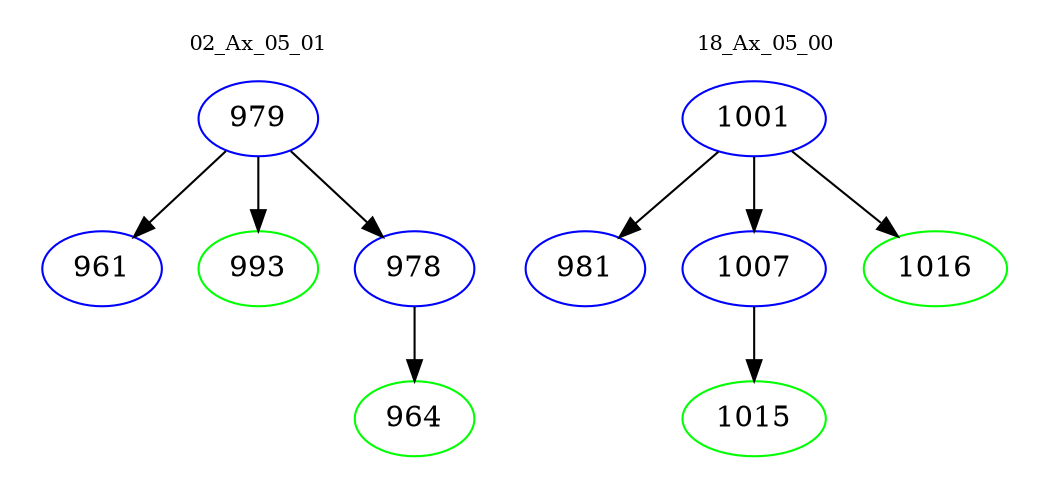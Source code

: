 digraph{
subgraph cluster_0 {
color = white
label = "02_Ax_05_01";
fontsize=10;
T0_979 [label="979", color="blue"]
T0_979 -> T0_961 [color="black"]
T0_961 [label="961", color="blue"]
T0_979 -> T0_993 [color="black"]
T0_993 [label="993", color="green"]
T0_979 -> T0_978 [color="black"]
T0_978 [label="978", color="blue"]
T0_978 -> T0_964 [color="black"]
T0_964 [label="964", color="green"]
}
subgraph cluster_1 {
color = white
label = "18_Ax_05_00";
fontsize=10;
T1_1001 [label="1001", color="blue"]
T1_1001 -> T1_981 [color="black"]
T1_981 [label="981", color="blue"]
T1_1001 -> T1_1007 [color="black"]
T1_1007 [label="1007", color="blue"]
T1_1007 -> T1_1015 [color="black"]
T1_1015 [label="1015", color="green"]
T1_1001 -> T1_1016 [color="black"]
T1_1016 [label="1016", color="green"]
}
}

